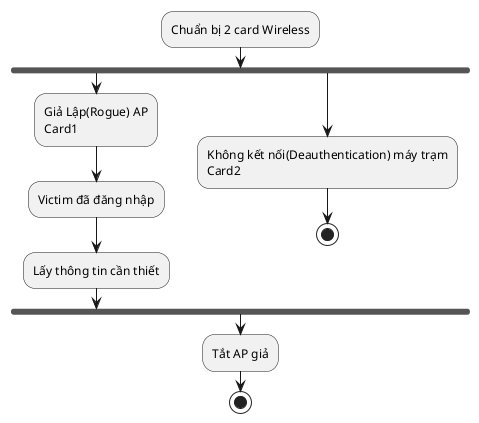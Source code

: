 
@startuml
:Chuẩn bị 2 card Wireless;
fork
 :Giả Lập(Rogue) AP\nCard1;
 :Victim đã đăng nhập;
 :Lấy thông tin cần thiết;
fork again
 :Không kết nối(Deauthentication) máy trạm\nCard2;
 stop
endfork
:Tắt AP giả;
stop
@enduml
